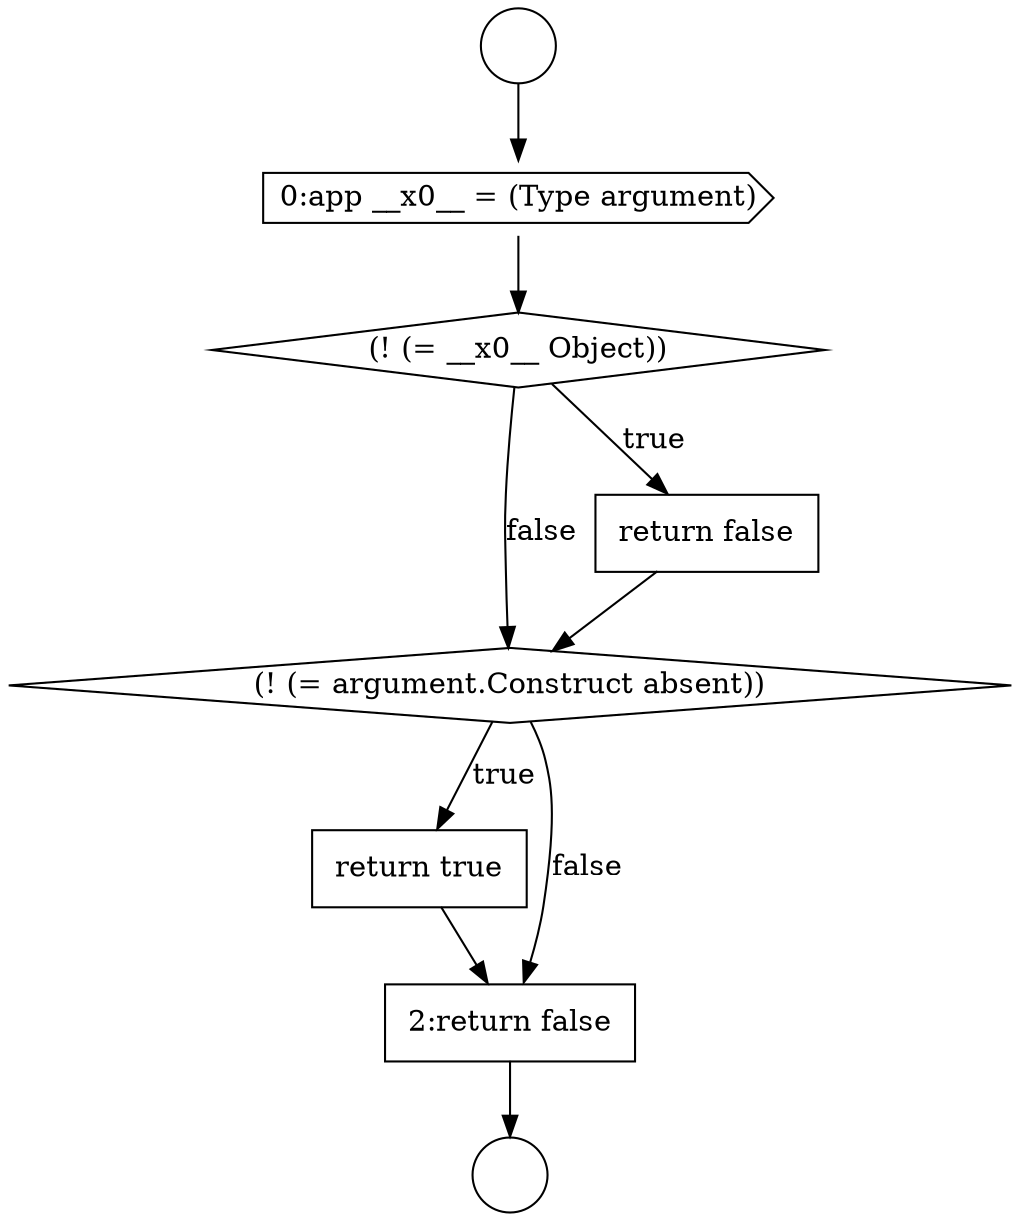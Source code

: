 digraph {
  node421 [shape=diamond, label=<<font color="black">(! (= __x0__ Object))</font>> color="black" fillcolor="white" style=filled]
  node424 [shape=none, margin=0, label=<<font color="black">
    <table border="0" cellborder="1" cellspacing="0" cellpadding="10">
      <tr><td align="left">return true</td></tr>
    </table>
  </font>> color="black" fillcolor="white" style=filled]
  node420 [shape=cds, label=<<font color="black">0:app __x0__ = (Type argument)</font>> color="black" fillcolor="white" style=filled]
  node425 [shape=none, margin=0, label=<<font color="black">
    <table border="0" cellborder="1" cellspacing="0" cellpadding="10">
      <tr><td align="left">2:return false</td></tr>
    </table>
  </font>> color="black" fillcolor="white" style=filled]
  node423 [shape=diamond, label=<<font color="black">(! (= argument.Construct absent))</font>> color="black" fillcolor="white" style=filled]
  node419 [shape=circle label=" " color="black" fillcolor="white" style=filled]
  node418 [shape=circle label=" " color="black" fillcolor="white" style=filled]
  node422 [shape=none, margin=0, label=<<font color="black">
    <table border="0" cellborder="1" cellspacing="0" cellpadding="10">
      <tr><td align="left">return false</td></tr>
    </table>
  </font>> color="black" fillcolor="white" style=filled]
  node418 -> node420 [ color="black"]
  node420 -> node421 [ color="black"]
  node425 -> node419 [ color="black"]
  node424 -> node425 [ color="black"]
  node421 -> node422 [label=<<font color="black">true</font>> color="black"]
  node421 -> node423 [label=<<font color="black">false</font>> color="black"]
  node422 -> node423 [ color="black"]
  node423 -> node424 [label=<<font color="black">true</font>> color="black"]
  node423 -> node425 [label=<<font color="black">false</font>> color="black"]
}
